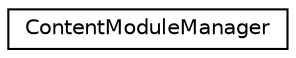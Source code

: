 digraph "Graphical Class Hierarchy"
{
  edge [fontname="Helvetica",fontsize="10",labelfontname="Helvetica",labelfontsize="10"];
  node [fontname="Helvetica",fontsize="10",shape=record];
  rankdir="LR";
  Node1 [label="ContentModuleManager",height=0.2,width=0.4,color="black", fillcolor="white", style="filled",URL="$class_content_module_manager.xhtml"];
}
